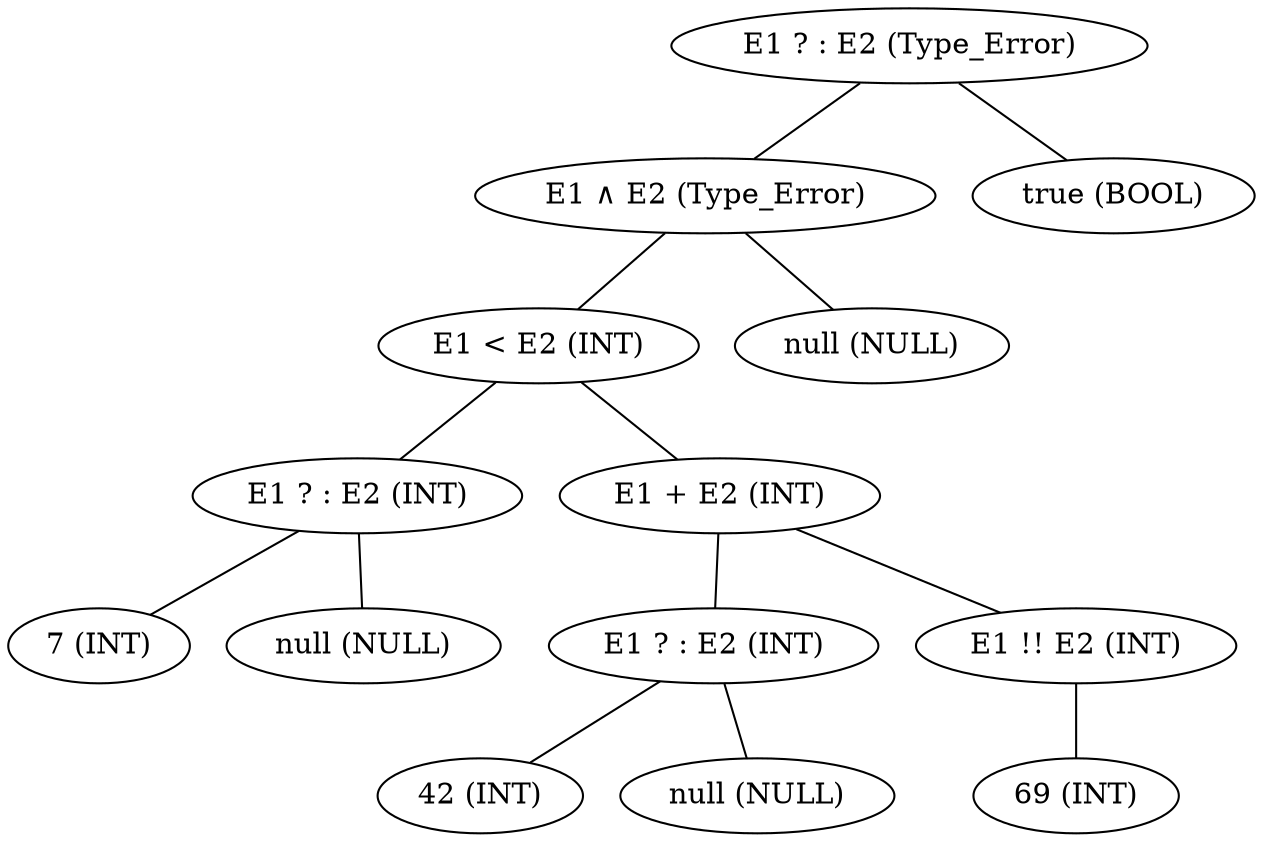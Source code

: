 graph {
    l1      [label= "E1 < E2 (INT)"];

    q1      [label= "E1 ? : E2 (INT)"];
    q2      [label= "E1 ? : E2 (INT)"];
    q3      [label= "E1 ? : E2 (Type_Error)"];

    p1      [label= "E1 + E2 (INT)"];

    e1      [label= "E1 !! E2 (INT)"];

    a1      [label= "E1 ∧ E2 (Type_Error)"];

    num1    [label= "42 (INT)"];
    num2    [label= "69 (INT)"];
    num3    [label= "7 (INT)"];

    null1   [label= "null (NULL)"];
    null2   [label= "null (NULL)"];
    null3   [label= "null (NULL)"];

    true    [label= "true (BOOL)"];

    q1 -- null1;
    q1 -- num1;

    e1 -- num2;

    p1 -- q1;
    p1 -- e1;

    q2 -- num3;
    q2 -- null2;

    l1 -- p1;
    l1 -- q2;

    a1 -- l1;
    a1 -- null3;

    q3 -- a1;
    q3 -- true;
}